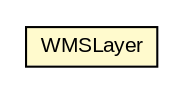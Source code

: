 #!/usr/local/bin/dot
#
# Class diagram 
# Generated by UMLGraph version R5_6-24-gf6e263 (http://www.umlgraph.org/)
#

digraph G {
	edge [fontname="arial",fontsize=10,labelfontname="arial",labelfontsize=10];
	node [fontname="arial",fontsize=10,shape=plaintext];
	nodesep=0.25;
	ranksep=0.5;
	// org.osmdroid.wms.WMSLayer
	c319514 [label=<<table title="org.osmdroid.wms.WMSLayer" border="0" cellborder="1" cellspacing="0" cellpadding="2" port="p" bgcolor="lemonChiffon" href="./WMSLayer.html">
		<tr><td><table border="0" cellspacing="0" cellpadding="1">
<tr><td align="center" balign="center"> WMSLayer </td></tr>
		</table></td></tr>
		</table>>, URL="./WMSLayer.html", fontname="arial", fontcolor="black", fontsize=10.0];
}

